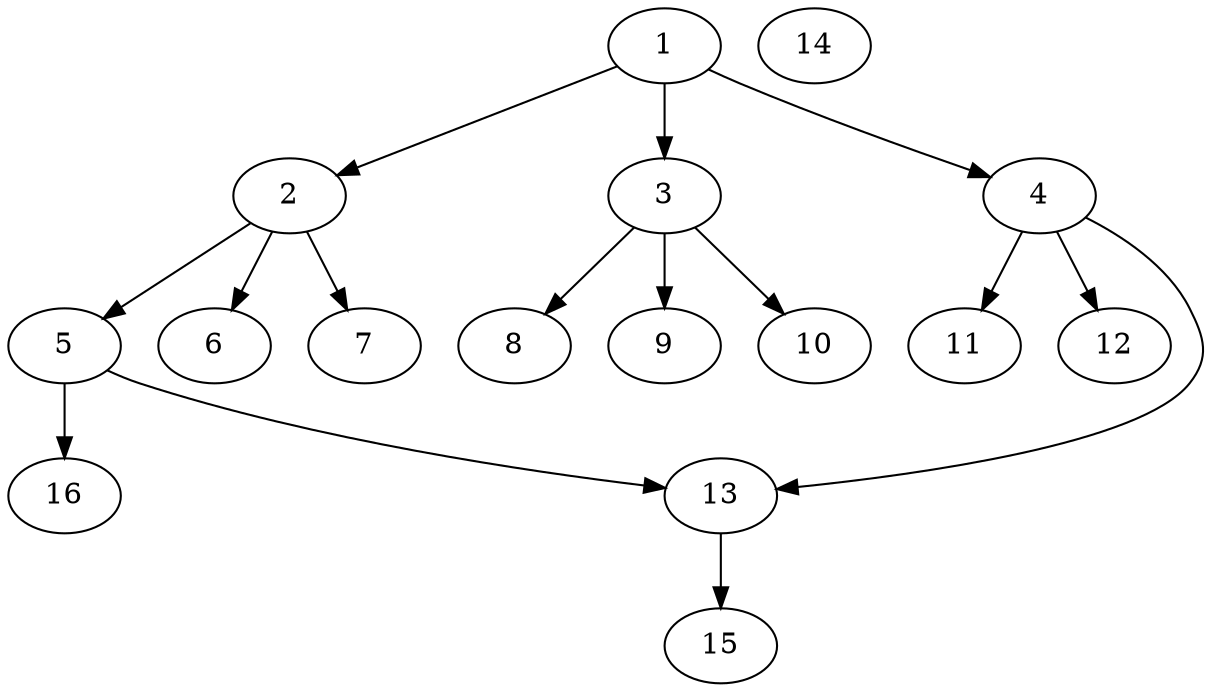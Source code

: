 digraph "16_2" {
	1	 [Weight=6];
	2	 [Weight=10];
	1 -> 2	 [Weight=7];
	3	 [Weight=8];
	1 -> 3	 [Weight=11];
	4	 [Weight=8];
	1 -> 4	 [Weight=18];
	5	 [Weight=7];
	2 -> 5	 [Weight=16];
	6	 [Weight=8];
	2 -> 6	 [Weight=14];
	7	 [Weight=2];
	2 -> 7	 [Weight=16];
	8	 [Weight=9];
	3 -> 8	 [Weight=9];
	9	 [Weight=4];
	3 -> 9	 [Weight=18];
	10	 [Weight=10];
	3 -> 10	 [Weight=20];
	11	 [Weight=6];
	4 -> 11	 [Weight=20];
	12	 [Weight=10];
	4 -> 12	 [Weight=23];
	13	 [Weight=10];
	4 -> 13	 [Weight=14];
	14	 [Weight=8];
	5 -> 13	 [Weight=20];
	15	 [Weight=8];
	13 -> 15	 [Weight=8];
	16	 [Weight=5];
	5 -> 16	 [Weight=18];
}
